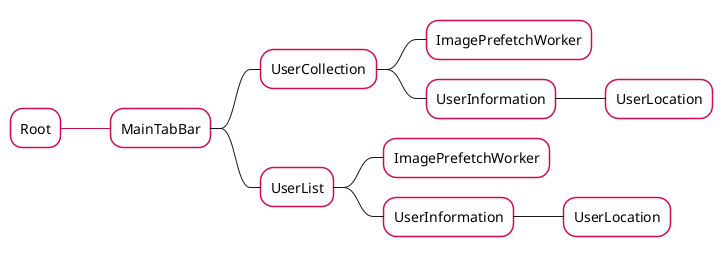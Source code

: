 @startmindmap
<style>
mindmapDiagram {
  . * {
    BackGroundColor #FFF
    LineColor #192f60
    Shadowing 0.0
    RoundCorner 20
    LineThickness 2.0
  }
  .noView * {
    BackGroundColor #FFF
    LineColor #d20b52
    TextColor #d20b52
  }
}
</style>
* Root<<noView>>
** MainTabBar
*** UserCollection
**** ImagePrefetchWorker<<noView>>
**** UserInformation
***** UserLocation
*** UserList
**** ImagePrefetchWorker<<noView>>
**** UserInformation
***** UserLocation
@endmindmap